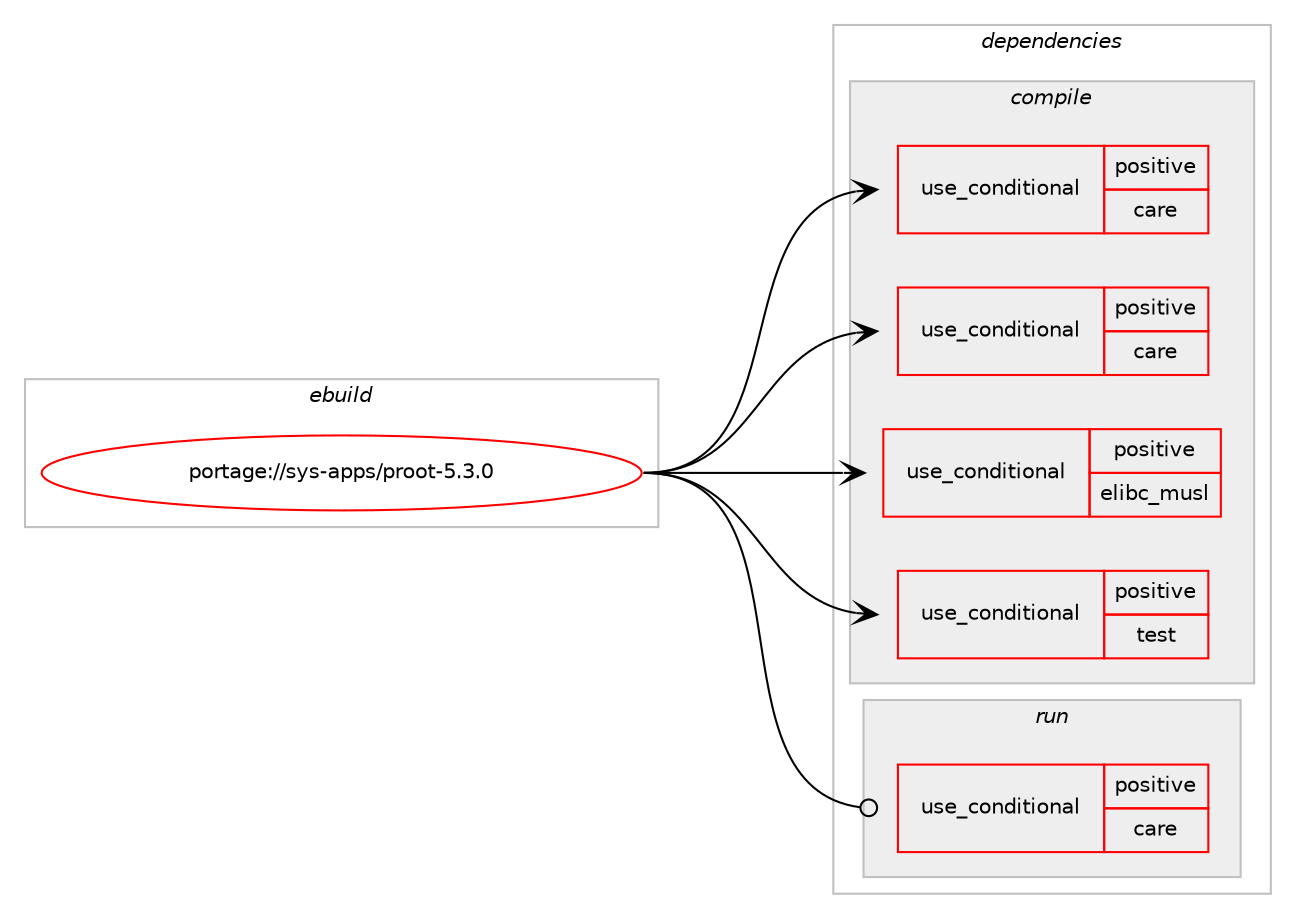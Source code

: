 digraph prolog {

# *************
# Graph options
# *************

newrank=true;
concentrate=true;
compound=true;
graph [rankdir=LR,fontname=Helvetica,fontsize=10,ranksep=1.5];#, ranksep=2.5, nodesep=0.2];
edge  [arrowhead=vee];
node  [fontname=Helvetica,fontsize=10];

# **********
# The ebuild
# **********

subgraph cluster_leftcol {
color=gray;
rank=same;
label=<<i>ebuild</i>>;
id [label="portage://sys-apps/proot-5.3.0", color=red, width=4, href="../sys-apps/proot-5.3.0.svg"];
}

# ****************
# The dependencies
# ****************

subgraph cluster_midcol {
color=gray;
label=<<i>dependencies</i>>;
subgraph cluster_compile {
fillcolor="#eeeeee";
style=filled;
label=<<i>compile</i>>;
subgraph cond3079 {
dependency4739 [label=<<TABLE BORDER="0" CELLBORDER="1" CELLSPACING="0" CELLPADDING="4"><TR><TD ROWSPAN="3" CELLPADDING="10">use_conditional</TD></TR><TR><TD>positive</TD></TR><TR><TD>care</TD></TR></TABLE>>, shape=none, color=red];
# *** BEGIN UNKNOWN DEPENDENCY TYPE (TODO) ***
# dependency4739 -> package_dependency(portage://sys-apps/proot-5.3.0,install,no,app-arch,libarchive,none,[,,],[slot(0),equal],[])
# *** END UNKNOWN DEPENDENCY TYPE (TODO) ***

}
id:e -> dependency4739:w [weight=20,style="solid",arrowhead="vee"];
subgraph cond3080 {
dependency4740 [label=<<TABLE BORDER="0" CELLBORDER="1" CELLSPACING="0" CELLPADDING="4"><TR><TD ROWSPAN="3" CELLPADDING="10">use_conditional</TD></TR><TR><TD>positive</TD></TR><TR><TD>care</TD></TR></TABLE>>, shape=none, color=red];
# *** BEGIN UNKNOWN DEPENDENCY TYPE (TODO) ***
# dependency4740 -> package_dependency(portage://sys-apps/proot-5.3.0,install,no,dev-libs,uthash,none,[,,],[],[])
# *** END UNKNOWN DEPENDENCY TYPE (TODO) ***

}
id:e -> dependency4740:w [weight=20,style="solid",arrowhead="vee"];
subgraph cond3081 {
dependency4741 [label=<<TABLE BORDER="0" CELLBORDER="1" CELLSPACING="0" CELLPADDING="4"><TR><TD ROWSPAN="3" CELLPADDING="10">use_conditional</TD></TR><TR><TD>positive</TD></TR><TR><TD>elibc_musl</TD></TR></TABLE>>, shape=none, color=red];
# *** BEGIN UNKNOWN DEPENDENCY TYPE (TODO) ***
# dependency4741 -> package_dependency(portage://sys-apps/proot-5.3.0,install,no,sys-libs,queue-standalone,none,[,,],[],[])
# *** END UNKNOWN DEPENDENCY TYPE (TODO) ***

}
id:e -> dependency4741:w [weight=20,style="solid",arrowhead="vee"];
subgraph cond3082 {
dependency4742 [label=<<TABLE BORDER="0" CELLBORDER="1" CELLSPACING="0" CELLPADDING="4"><TR><TD ROWSPAN="3" CELLPADDING="10">use_conditional</TD></TR><TR><TD>positive</TD></TR><TR><TD>test</TD></TR></TABLE>>, shape=none, color=red];
# *** BEGIN UNKNOWN DEPENDENCY TYPE (TODO) ***
# dependency4742 -> package_dependency(portage://sys-apps/proot-5.3.0,install,no,dev-debug,valgrind,none,[,,],[],[])
# *** END UNKNOWN DEPENDENCY TYPE (TODO) ***

}
id:e -> dependency4742:w [weight=20,style="solid",arrowhead="vee"];
# *** BEGIN UNKNOWN DEPENDENCY TYPE (TODO) ***
# id -> package_dependency(portage://sys-apps/proot-5.3.0,install,no,sys-libs,talloc,none,[,,],[],[])
# *** END UNKNOWN DEPENDENCY TYPE (TODO) ***

}
subgraph cluster_compileandrun {
fillcolor="#eeeeee";
style=filled;
label=<<i>compile and run</i>>;
}
subgraph cluster_run {
fillcolor="#eeeeee";
style=filled;
label=<<i>run</i>>;
subgraph cond3083 {
dependency4743 [label=<<TABLE BORDER="0" CELLBORDER="1" CELLSPACING="0" CELLPADDING="4"><TR><TD ROWSPAN="3" CELLPADDING="10">use_conditional</TD></TR><TR><TD>positive</TD></TR><TR><TD>care</TD></TR></TABLE>>, shape=none, color=red];
# *** BEGIN UNKNOWN DEPENDENCY TYPE (TODO) ***
# dependency4743 -> package_dependency(portage://sys-apps/proot-5.3.0,run,no,app-arch,libarchive,none,[,,],[slot(0),equal],[])
# *** END UNKNOWN DEPENDENCY TYPE (TODO) ***

}
id:e -> dependency4743:w [weight=20,style="solid",arrowhead="odot"];
# *** BEGIN UNKNOWN DEPENDENCY TYPE (TODO) ***
# id -> package_dependency(portage://sys-apps/proot-5.3.0,run,no,sys-libs,talloc,none,[,,],[],[])
# *** END UNKNOWN DEPENDENCY TYPE (TODO) ***

}
}

# **************
# The candidates
# **************

subgraph cluster_choices {
rank=same;
color=gray;
label=<<i>candidates</i>>;

}

}
